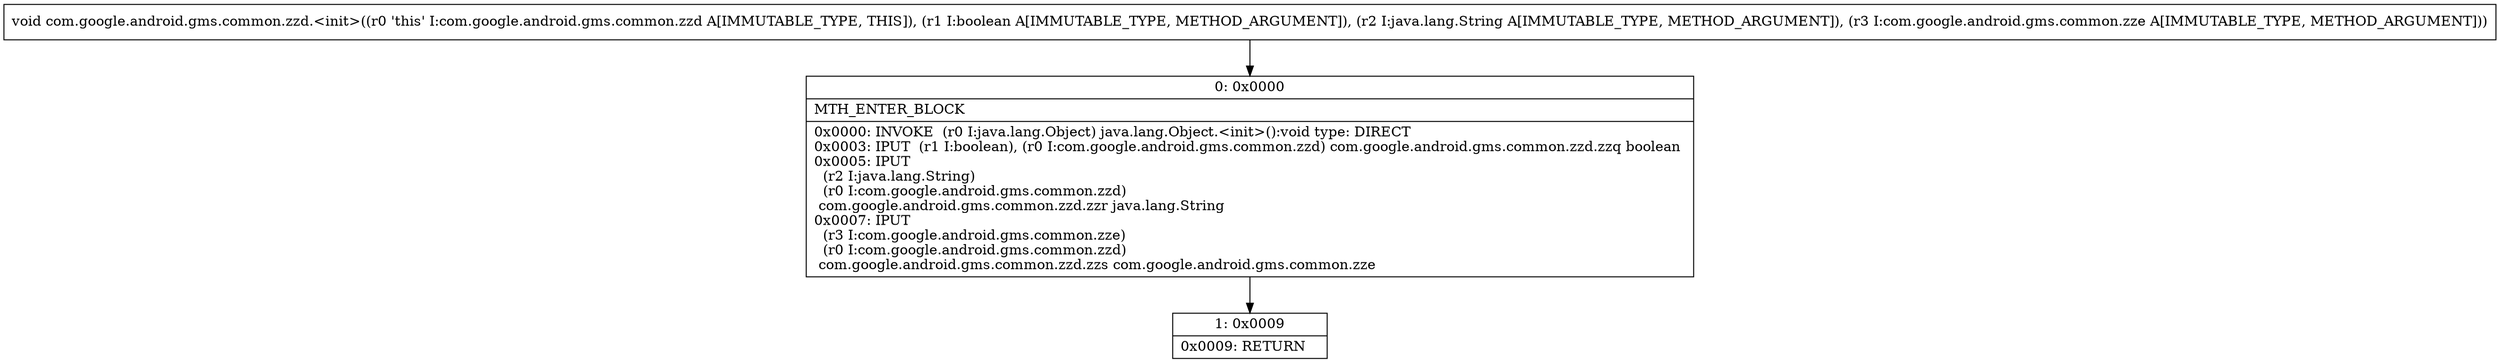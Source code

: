 digraph "CFG forcom.google.android.gms.common.zzd.\<init\>(ZLjava\/lang\/String;Lcom\/google\/android\/gms\/common\/zze;)V" {
Node_0 [shape=record,label="{0\:\ 0x0000|MTH_ENTER_BLOCK\l|0x0000: INVOKE  (r0 I:java.lang.Object) java.lang.Object.\<init\>():void type: DIRECT \l0x0003: IPUT  (r1 I:boolean), (r0 I:com.google.android.gms.common.zzd) com.google.android.gms.common.zzd.zzq boolean \l0x0005: IPUT  \l  (r2 I:java.lang.String)\l  (r0 I:com.google.android.gms.common.zzd)\l com.google.android.gms.common.zzd.zzr java.lang.String \l0x0007: IPUT  \l  (r3 I:com.google.android.gms.common.zze)\l  (r0 I:com.google.android.gms.common.zzd)\l com.google.android.gms.common.zzd.zzs com.google.android.gms.common.zze \l}"];
Node_1 [shape=record,label="{1\:\ 0x0009|0x0009: RETURN   \l}"];
MethodNode[shape=record,label="{void com.google.android.gms.common.zzd.\<init\>((r0 'this' I:com.google.android.gms.common.zzd A[IMMUTABLE_TYPE, THIS]), (r1 I:boolean A[IMMUTABLE_TYPE, METHOD_ARGUMENT]), (r2 I:java.lang.String A[IMMUTABLE_TYPE, METHOD_ARGUMENT]), (r3 I:com.google.android.gms.common.zze A[IMMUTABLE_TYPE, METHOD_ARGUMENT])) }"];
MethodNode -> Node_0;
Node_0 -> Node_1;
}

